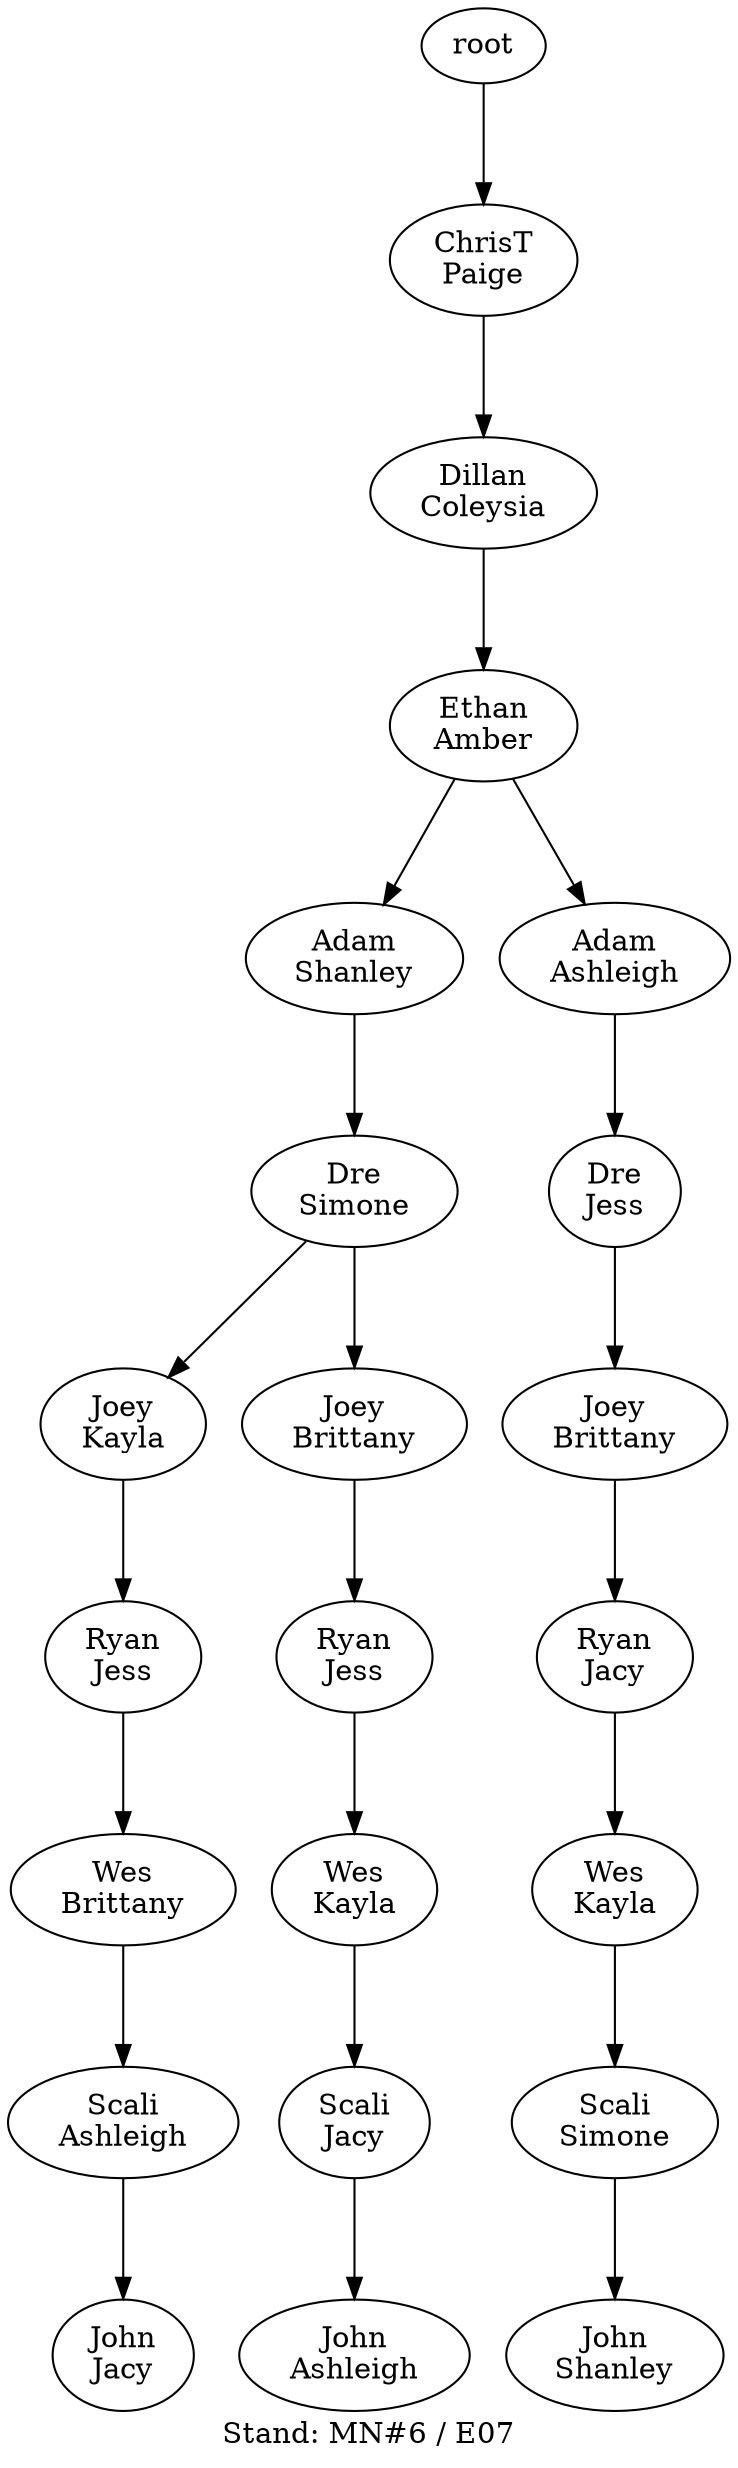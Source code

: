 digraph D { labelloc="b"; label="Stand: MN#6 / E07"; ranksep=0.8;
"root/7"[label="ChrisT\nPaige"]
"root" -> "root/7";
"root/7/3"[label="Dillan\nColeysia"]
"root/7" -> "root/7/3";
"root/7/3/0"[label="Ethan\nAmber"]
"root/7/3" -> "root/7/3/0";
"root/7/3/0/8"[label="Adam\nShanley"]
"root/7/3/0" -> "root/7/3/0/8";
"root/7/3/0/8/9"[label="Dre\nSimone"]
"root/7/3/0/8" -> "root/7/3/0/8/9";
"root/7/3/0/8/9/6"[label="Joey\nKayla"]
"root/7/3/0/8/9" -> "root/7/3/0/8/9/6";
"root/7/3/0/8/9/6/5"[label="Ryan\nJess"]
"root/7/3/0/8/9/6" -> "root/7/3/0/8/9/6/5";
"root/7/3/0/8/9/6/5/2"[label="Wes\nBrittany"]
"root/7/3/0/8/9/6/5" -> "root/7/3/0/8/9/6/5/2";
"root/7/3/0/8/9/6/5/2/1"[label="Scali\nAshleigh"]
"root/7/3/0/8/9/6/5/2" -> "root/7/3/0/8/9/6/5/2/1";
"root/7/3/0/8/9/6/5/2/1/4"[label="John\nJacy"]
"root/7/3/0/8/9/6/5/2/1" -> "root/7/3/0/8/9/6/5/2/1/4";
"root/7/3/0/1"[label="Adam\nAshleigh"]
"root/7/3/0" -> "root/7/3/0/1";
"root/7/3/0/1/5"[label="Dre\nJess"]
"root/7/3/0/1" -> "root/7/3/0/1/5";
"root/7/3/0/1/5/2"[label="Joey\nBrittany"]
"root/7/3/0/1/5" -> "root/7/3/0/1/5/2";
"root/7/3/0/1/5/2/4"[label="Ryan\nJacy"]
"root/7/3/0/1/5/2" -> "root/7/3/0/1/5/2/4";
"root/7/3/0/1/5/2/4/6"[label="Wes\nKayla"]
"root/7/3/0/1/5/2/4" -> "root/7/3/0/1/5/2/4/6";
"root/7/3/0/1/5/2/4/6/9"[label="Scali\nSimone"]
"root/7/3/0/1/5/2/4/6" -> "root/7/3/0/1/5/2/4/6/9";
"root/7/3/0/1/5/2/4/6/9/8"[label="John\nShanley"]
"root/7/3/0/1/5/2/4/6/9" -> "root/7/3/0/1/5/2/4/6/9/8";
"root/7/3/0/8/9/2"[label="Joey\nBrittany"]
"root/7/3/0/8/9" -> "root/7/3/0/8/9/2";
"root/7/3/0/8/9/2/5"[label="Ryan\nJess"]
"root/7/3/0/8/9/2" -> "root/7/3/0/8/9/2/5";
"root/7/3/0/8/9/2/5/6"[label="Wes\nKayla"]
"root/7/3/0/8/9/2/5" -> "root/7/3/0/8/9/2/5/6";
"root/7/3/0/8/9/2/5/6/4"[label="Scali\nJacy"]
"root/7/3/0/8/9/2/5/6" -> "root/7/3/0/8/9/2/5/6/4";
"root/7/3/0/8/9/2/5/6/4/1"[label="John\nAshleigh"]
"root/7/3/0/8/9/2/5/6/4" -> "root/7/3/0/8/9/2/5/6/4/1";
}
